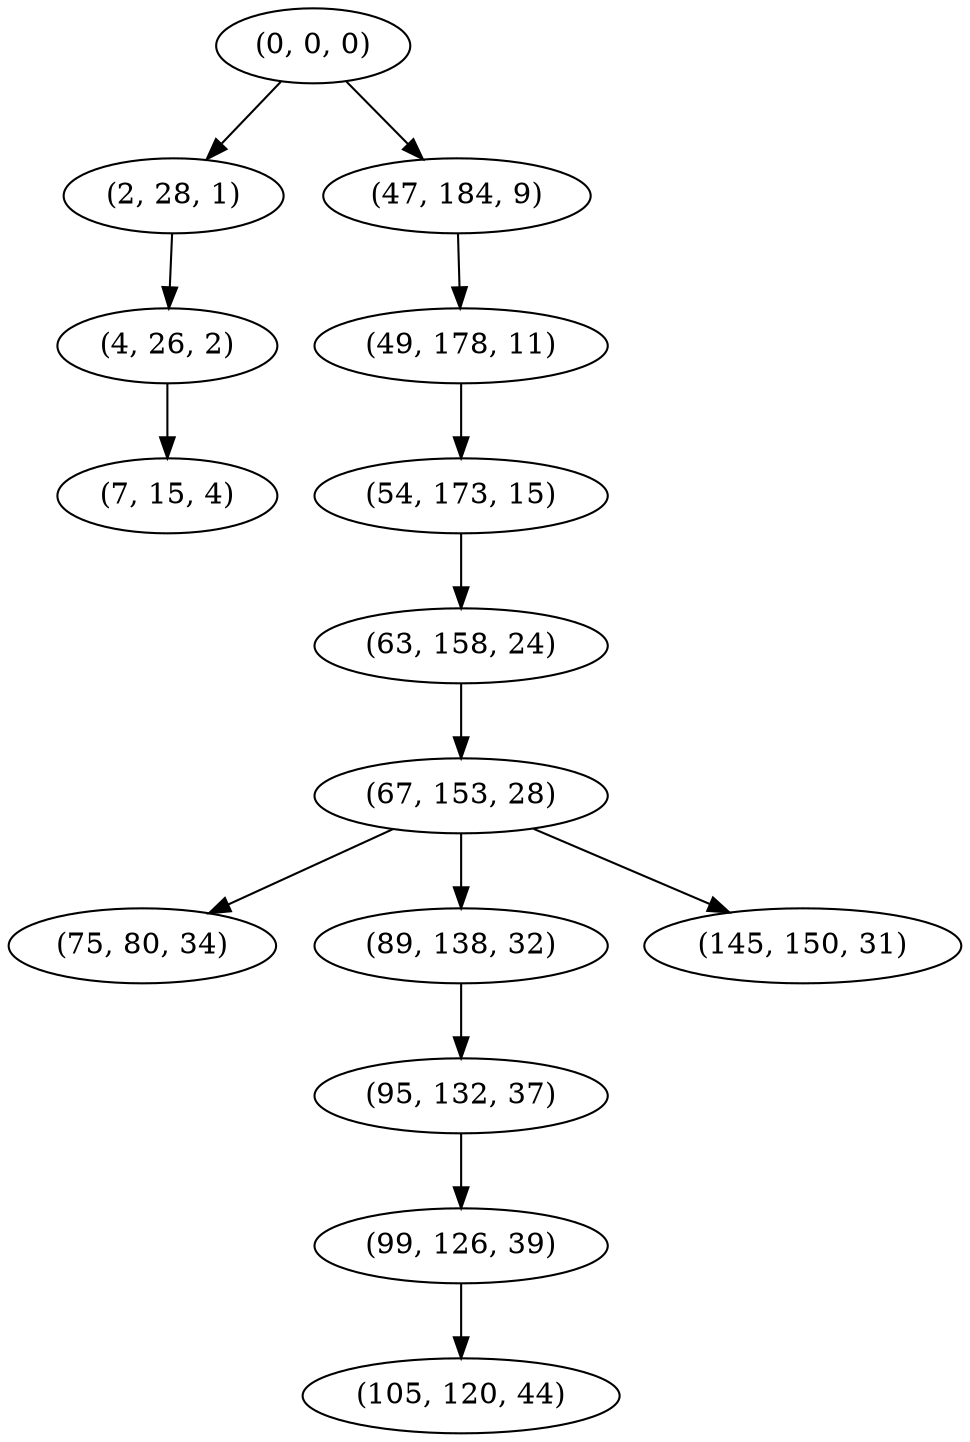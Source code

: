 digraph tree {
    "(0, 0, 0)";
    "(2, 28, 1)";
    "(4, 26, 2)";
    "(7, 15, 4)";
    "(47, 184, 9)";
    "(49, 178, 11)";
    "(54, 173, 15)";
    "(63, 158, 24)";
    "(67, 153, 28)";
    "(75, 80, 34)";
    "(89, 138, 32)";
    "(95, 132, 37)";
    "(99, 126, 39)";
    "(105, 120, 44)";
    "(145, 150, 31)";
    "(0, 0, 0)" -> "(2, 28, 1)";
    "(0, 0, 0)" -> "(47, 184, 9)";
    "(2, 28, 1)" -> "(4, 26, 2)";
    "(4, 26, 2)" -> "(7, 15, 4)";
    "(47, 184, 9)" -> "(49, 178, 11)";
    "(49, 178, 11)" -> "(54, 173, 15)";
    "(54, 173, 15)" -> "(63, 158, 24)";
    "(63, 158, 24)" -> "(67, 153, 28)";
    "(67, 153, 28)" -> "(75, 80, 34)";
    "(67, 153, 28)" -> "(89, 138, 32)";
    "(67, 153, 28)" -> "(145, 150, 31)";
    "(89, 138, 32)" -> "(95, 132, 37)";
    "(95, 132, 37)" -> "(99, 126, 39)";
    "(99, 126, 39)" -> "(105, 120, 44)";
}
